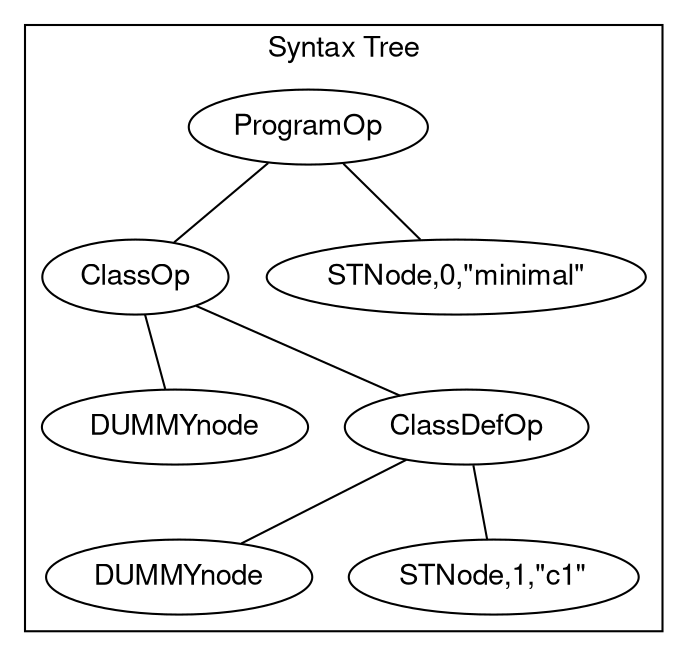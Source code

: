 graph "" 
   { 
   fontname="Helvetica,Arial,sans-serif" 
   node [fontname="Helvetica,Arial,sans-serif"] 
   edge [fontname="Helvetica,Arial,sans-serif"] 
   
   subgraph cluster01 
   { 
   label="Syntax Tree" 
   n [label="ProgramOp"] ;
   n0 [label="ClassOp"] ;
   n -- n0 ;
   n00 [label="DUMMYnode"] ;
   n0 -- n00 ;
   n01 [label="ClassDefOp"] ;
   n0 -- n01 ;
   n010 [label="DUMMYnode"] ;
   n01 -- n010 ;
   n011 [label="STNode,1,\"c1\""] ;
   n01 -- n011 ;
   n1 [label="STNode,0,\"minimal\""] ;
   n -- n1 ;
   } 
   } 
